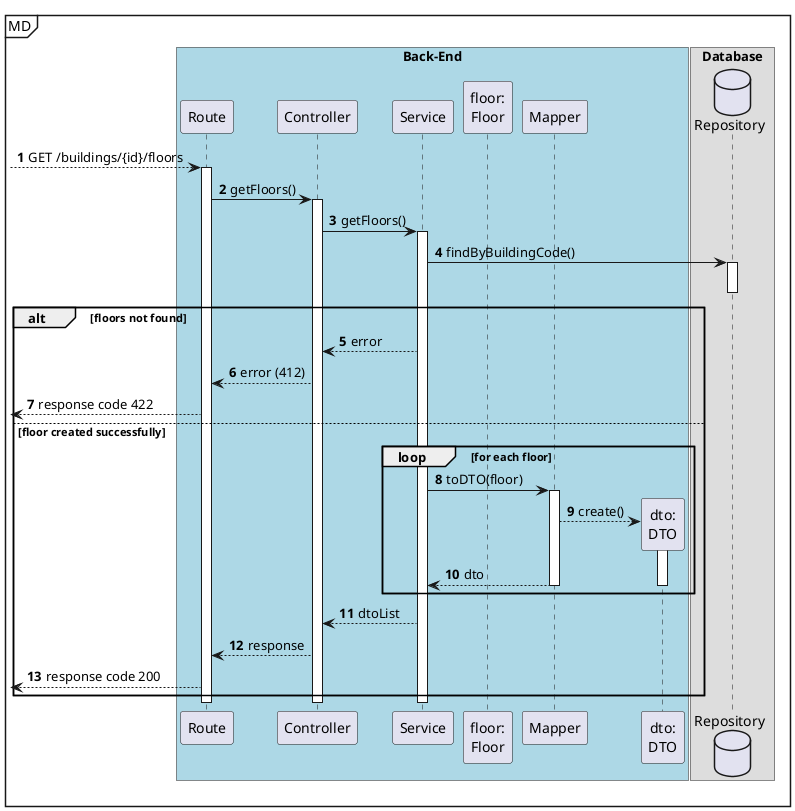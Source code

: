 @startuml
autonumber

mainframe MD
box "Back-End" #LightBlue
participant "Route" as r
participant "Controller" as ctrl
participant "Service" as svc

participant "floor:\nFloor" as floor
participant "Mapper" as map
participant "dto:\nDTO" as dto
end box

box "Database"
database "Repository" as repo
end box

[--> r: GET /buildings/{id}/floors
    activate r
        r -> ctrl : getFloors()
        activate ctrl
            ctrl -> svc : getFloors()
            activate svc
                svc -> repo : findByBuildingCode()
                activate repo
                deactivate repo

                alt floors not found
                    svc --> ctrl : error
                    ctrl --> r : error (412)
                    [<--r : response code 422
                else floor created successfully

                loop for each floor
                    svc -> map : toDTO(floor)

                    activate map
                        map --> dto** : create()
                        activate dto
                            map --> svc : dto
                        deactivate dto
                    deactivate map
                end loop

                    svc --> ctrl : dtoList
                    ctrl --> r : response
                    [<-- r : response code 200
                end
            deactivate svc
        deactivate ctrl
    deactivate r

@enduml
